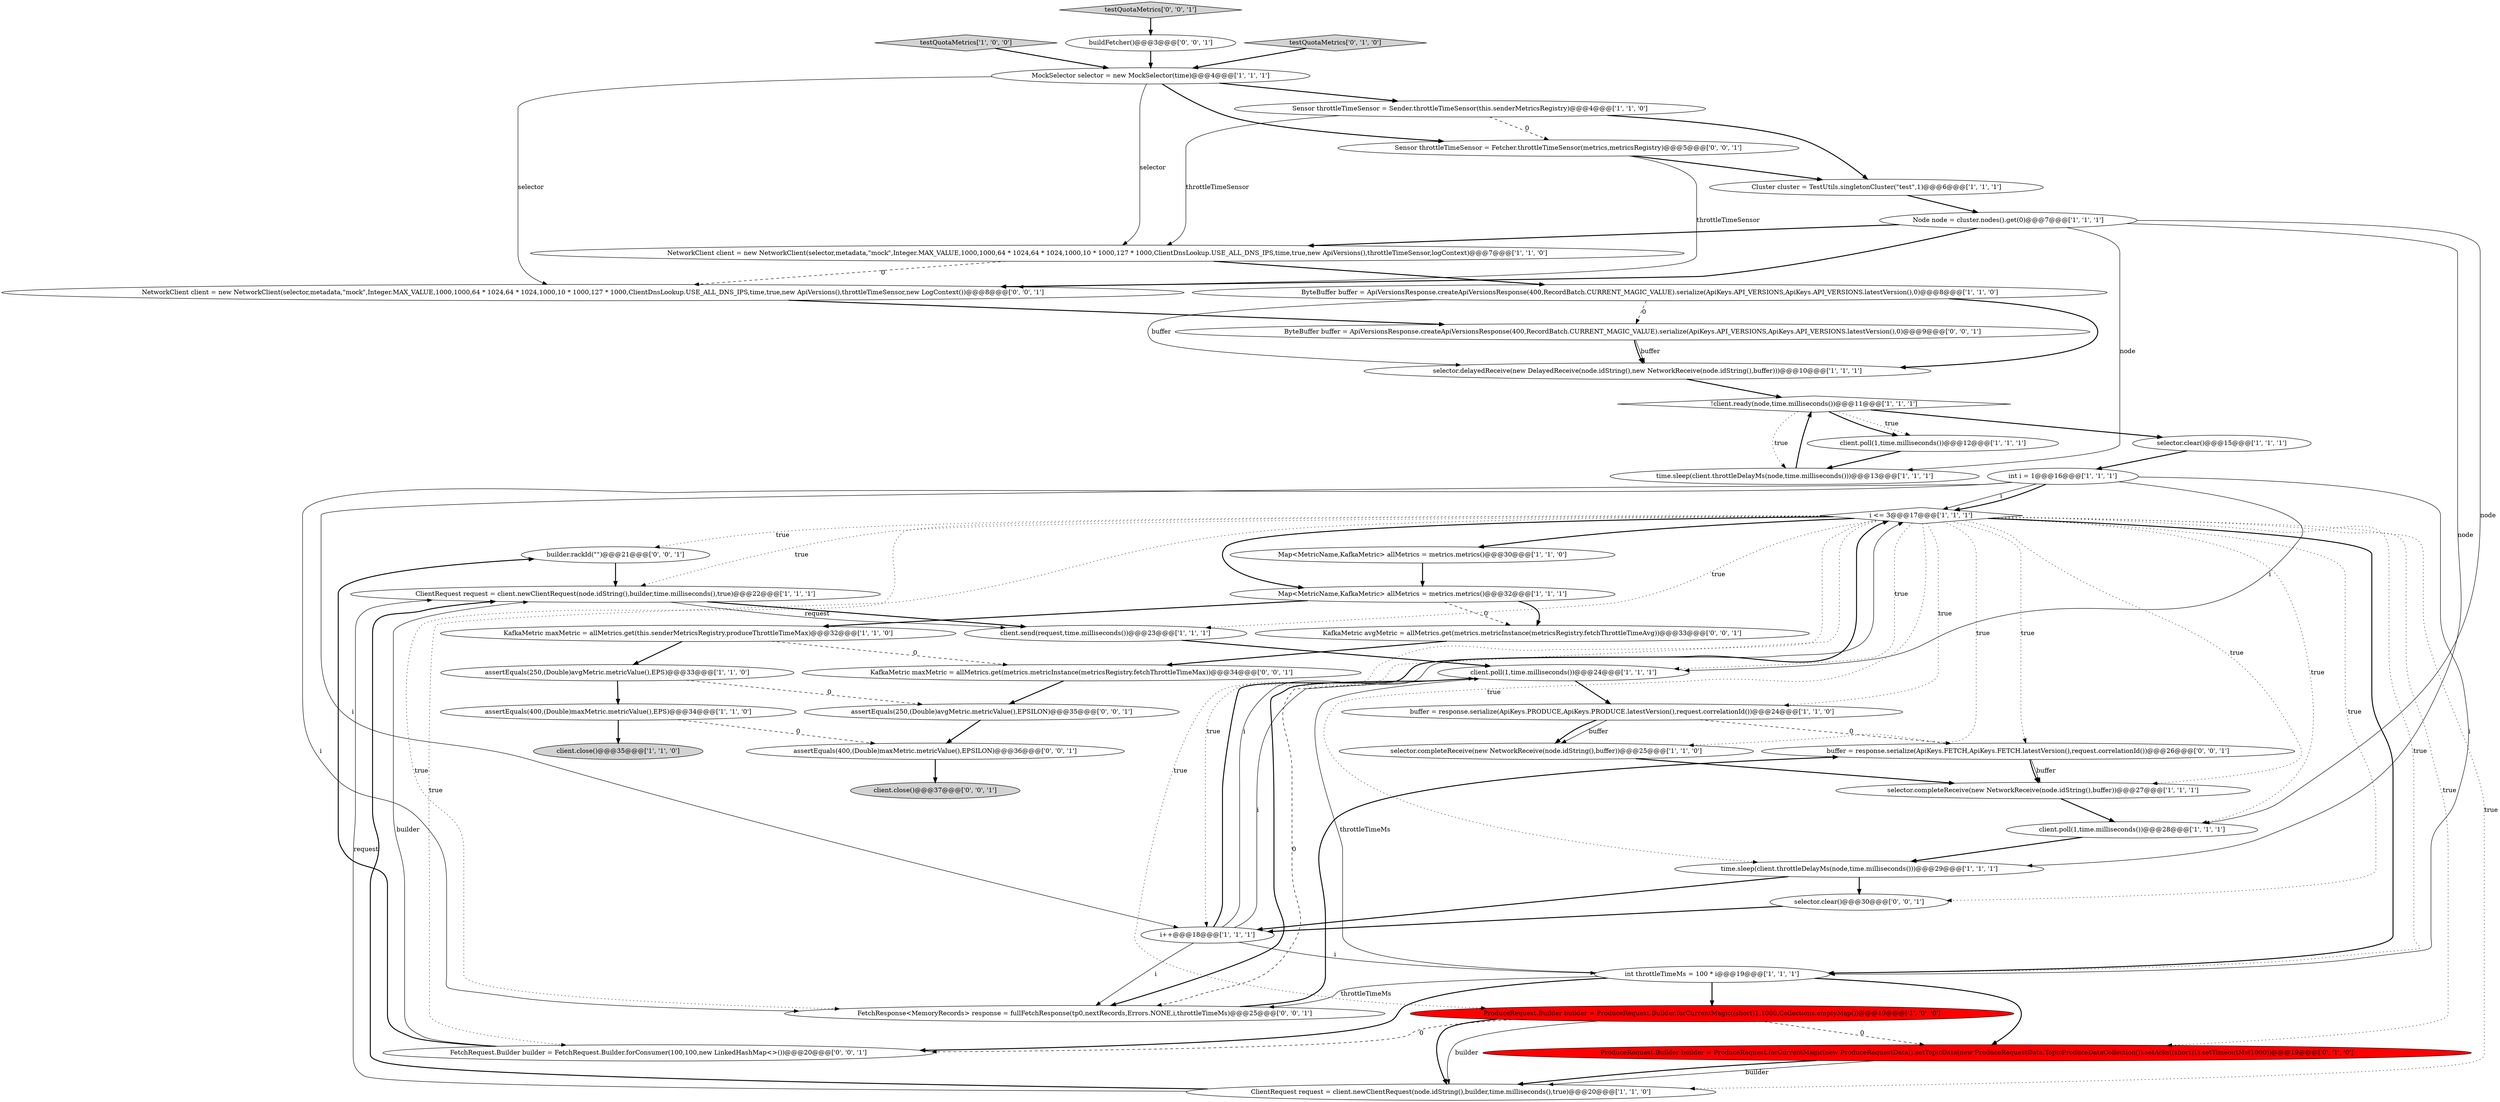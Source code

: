 digraph {
38 [style = filled, label = "assertEquals(250,(Double)avgMetric.metricValue(),EPSILON)@@@35@@@['0', '0', '1']", fillcolor = white, shape = ellipse image = "AAA0AAABBB3BBB"];
17 [style = filled, label = "!client.ready(node,time.milliseconds())@@@11@@@['1', '1', '1']", fillcolor = white, shape = diamond image = "AAA0AAABBB1BBB"];
40 [style = filled, label = "builder.rackId(\"\")@@@21@@@['0', '0', '1']", fillcolor = white, shape = ellipse image = "AAA0AAABBB3BBB"];
43 [style = filled, label = "Sensor throttleTimeSensor = Fetcher.throttleTimeSensor(metrics,metricsRegistry)@@@5@@@['0', '0', '1']", fillcolor = white, shape = ellipse image = "AAA0AAABBB3BBB"];
48 [style = filled, label = "selector.clear()@@@30@@@['0', '0', '1']", fillcolor = white, shape = ellipse image = "AAA0AAABBB3BBB"];
2 [style = filled, label = "selector.completeReceive(new NetworkReceive(node.idString(),buffer))@@@27@@@['1', '1', '1']", fillcolor = white, shape = ellipse image = "AAA0AAABBB1BBB"];
4 [style = filled, label = "int i = 1@@@16@@@['1', '1', '1']", fillcolor = white, shape = ellipse image = "AAA0AAABBB1BBB"];
26 [style = filled, label = "Map<MetricName,KafkaMetric> allMetrics = metrics.metrics()@@@32@@@['1', '1', '1']", fillcolor = white, shape = ellipse image = "AAA0AAABBB1BBB"];
33 [style = filled, label = "ProduceRequest.Builder builder = ProduceRequest.forCurrentMagic(new ProduceRequestData().setTopicData(new ProduceRequestData.TopicProduceDataCollection()).setAcks((short)1).setTimeoutMs(1000))@@@19@@@['0', '1', '0']", fillcolor = red, shape = ellipse image = "AAA1AAABBB2BBB"];
10 [style = filled, label = "Map<MetricName,KafkaMetric> allMetrics = metrics.metrics()@@@30@@@['1', '1', '0']", fillcolor = white, shape = ellipse image = "AAA0AAABBB1BBB"];
30 [style = filled, label = "KafkaMetric maxMetric = allMetrics.get(this.senderMetricsRegistry.produceThrottleTimeMax)@@@32@@@['1', '1', '0']", fillcolor = white, shape = ellipse image = "AAA0AAABBB1BBB"];
19 [style = filled, label = "NetworkClient client = new NetworkClient(selector,metadata,\"mock\",Integer.MAX_VALUE,1000,1000,64 * 1024,64 * 1024,1000,10 * 1000,127 * 1000,ClientDnsLookup.USE_ALL_DNS_IPS,time,true,new ApiVersions(),throttleTimeSensor,logContext)@@@7@@@['1', '1', '0']", fillcolor = white, shape = ellipse image = "AAA0AAABBB1BBB"];
20 [style = filled, label = "time.sleep(client.throttleDelayMs(node,time.milliseconds()))@@@13@@@['1', '1', '1']", fillcolor = white, shape = ellipse image = "AAA0AAABBB1BBB"];
12 [style = filled, label = "selector.delayedReceive(new DelayedReceive(node.idString(),new NetworkReceive(node.idString(),buffer)))@@@10@@@['1', '1', '1']", fillcolor = white, shape = ellipse image = "AAA0AAABBB1BBB"];
35 [style = filled, label = "ByteBuffer buffer = ApiVersionsResponse.createApiVersionsResponse(400,RecordBatch.CURRENT_MAGIC_VALUE).serialize(ApiKeys.API_VERSIONS,ApiKeys.API_VERSIONS.latestVersion(),0)@@@9@@@['0', '0', '1']", fillcolor = white, shape = ellipse image = "AAA0AAABBB3BBB"];
46 [style = filled, label = "testQuotaMetrics['0', '0', '1']", fillcolor = lightgray, shape = diamond image = "AAA0AAABBB3BBB"];
8 [style = filled, label = "buffer = response.serialize(ApiKeys.PRODUCE,ApiKeys.PRODUCE.latestVersion(),request.correlationId())@@@24@@@['1', '1', '0']", fillcolor = white, shape = ellipse image = "AAA0AAABBB1BBB"];
7 [style = filled, label = "client.poll(1,time.milliseconds())@@@12@@@['1', '1', '1']", fillcolor = white, shape = ellipse image = "AAA0AAABBB1BBB"];
27 [style = filled, label = "client.poll(1,time.milliseconds())@@@28@@@['1', '1', '1']", fillcolor = white, shape = ellipse image = "AAA0AAABBB1BBB"];
3 [style = filled, label = "testQuotaMetrics['1', '0', '0']", fillcolor = lightgray, shape = diamond image = "AAA0AAABBB1BBB"];
36 [style = filled, label = "KafkaMetric avgMetric = allMetrics.get(metrics.metricInstance(metricsRegistry.fetchThrottleTimeAvg))@@@33@@@['0', '0', '1']", fillcolor = white, shape = ellipse image = "AAA0AAABBB3BBB"];
21 [style = filled, label = "ProduceRequest.Builder builder = ProduceRequest.Builder.forCurrentMagic((short)1,1000,Collections.emptyMap())@@@19@@@['1', '0', '0']", fillcolor = red, shape = ellipse image = "AAA1AAABBB1BBB"];
41 [style = filled, label = "NetworkClient client = new NetworkClient(selector,metadata,\"mock\",Integer.MAX_VALUE,1000,1000,64 * 1024,64 * 1024,1000,10 * 1000,127 * 1000,ClientDnsLookup.USE_ALL_DNS_IPS,time,true,new ApiVersions(),throttleTimeSensor,new LogContext())@@@8@@@['0', '0', '1']", fillcolor = white, shape = ellipse image = "AAA0AAABBB3BBB"];
11 [style = filled, label = "i <= 3@@@17@@@['1', '1', '1']", fillcolor = white, shape = diamond image = "AAA0AAABBB1BBB"];
31 [style = filled, label = "Sensor throttleTimeSensor = Sender.throttleTimeSensor(this.senderMetricsRegistry)@@@4@@@['1', '1', '0']", fillcolor = white, shape = ellipse image = "AAA0AAABBB1BBB"];
9 [style = filled, label = "i++@@@18@@@['1', '1', '1']", fillcolor = white, shape = ellipse image = "AAA0AAABBB1BBB"];
13 [style = filled, label = "ClientRequest request = client.newClientRequest(node.idString(),builder,time.milliseconds(),true)@@@22@@@['1', '1', '1']", fillcolor = white, shape = ellipse image = "AAA0AAABBB1BBB"];
29 [style = filled, label = "selector.clear()@@@15@@@['1', '1', '1']", fillcolor = white, shape = ellipse image = "AAA0AAABBB1BBB"];
15 [style = filled, label = "ByteBuffer buffer = ApiVersionsResponse.createApiVersionsResponse(400,RecordBatch.CURRENT_MAGIC_VALUE).serialize(ApiKeys.API_VERSIONS,ApiKeys.API_VERSIONS.latestVersion(),0)@@@8@@@['1', '1', '0']", fillcolor = white, shape = ellipse image = "AAA0AAABBB1BBB"];
39 [style = filled, label = "buildFetcher()@@@3@@@['0', '0', '1']", fillcolor = white, shape = ellipse image = "AAA0AAABBB3BBB"];
37 [style = filled, label = "FetchRequest.Builder builder = FetchRequest.Builder.forConsumer(100,100,new LinkedHashMap<>())@@@20@@@['0', '0', '1']", fillcolor = white, shape = ellipse image = "AAA0AAABBB3BBB"];
18 [style = filled, label = "Node node = cluster.nodes().get(0)@@@7@@@['1', '1', '1']", fillcolor = white, shape = ellipse image = "AAA0AAABBB1BBB"];
28 [style = filled, label = "assertEquals(250,(Double)avgMetric.metricValue(),EPS)@@@33@@@['1', '1', '0']", fillcolor = white, shape = ellipse image = "AAA0AAABBB1BBB"];
45 [style = filled, label = "FetchResponse<MemoryRecords> response = fullFetchResponse(tp0,nextRecords,Errors.NONE,i,throttleTimeMs)@@@25@@@['0', '0', '1']", fillcolor = white, shape = ellipse image = "AAA0AAABBB3BBB"];
25 [style = filled, label = "client.close()@@@35@@@['1', '1', '0']", fillcolor = lightgray, shape = ellipse image = "AAA0AAABBB1BBB"];
42 [style = filled, label = "KafkaMetric maxMetric = allMetrics.get(metrics.metricInstance(metricsRegistry.fetchThrottleTimeMax))@@@34@@@['0', '0', '1']", fillcolor = white, shape = ellipse image = "AAA0AAABBB3BBB"];
44 [style = filled, label = "buffer = response.serialize(ApiKeys.FETCH,ApiKeys.FETCH.latestVersion(),request.correlationId())@@@26@@@['0', '0', '1']", fillcolor = white, shape = ellipse image = "AAA0AAABBB3BBB"];
14 [style = filled, label = "int throttleTimeMs = 100 * i@@@19@@@['1', '1', '1']", fillcolor = white, shape = ellipse image = "AAA0AAABBB1BBB"];
6 [style = filled, label = "ClientRequest request = client.newClientRequest(node.idString(),builder,time.milliseconds(),true)@@@20@@@['1', '1', '0']", fillcolor = white, shape = ellipse image = "AAA0AAABBB1BBB"];
0 [style = filled, label = "MockSelector selector = new MockSelector(time)@@@4@@@['1', '1', '1']", fillcolor = white, shape = ellipse image = "AAA0AAABBB1BBB"];
5 [style = filled, label = "Cluster cluster = TestUtils.singletonCluster(\"test\",1)@@@6@@@['1', '1', '1']", fillcolor = white, shape = ellipse image = "AAA0AAABBB1BBB"];
16 [style = filled, label = "assertEquals(400,(Double)maxMetric.metricValue(),EPS)@@@34@@@['1', '1', '0']", fillcolor = white, shape = ellipse image = "AAA0AAABBB1BBB"];
24 [style = filled, label = "client.poll(1,time.milliseconds())@@@24@@@['1', '1', '1']", fillcolor = white, shape = ellipse image = "AAA0AAABBB1BBB"];
34 [style = filled, label = "assertEquals(400,(Double)maxMetric.metricValue(),EPSILON)@@@36@@@['0', '0', '1']", fillcolor = white, shape = ellipse image = "AAA0AAABBB3BBB"];
47 [style = filled, label = "client.close()@@@37@@@['0', '0', '1']", fillcolor = lightgray, shape = ellipse image = "AAA0AAABBB3BBB"];
22 [style = filled, label = "time.sleep(client.throttleDelayMs(node,time.milliseconds()))@@@29@@@['1', '1', '1']", fillcolor = white, shape = ellipse image = "AAA0AAABBB1BBB"];
23 [style = filled, label = "selector.completeReceive(new NetworkReceive(node.idString(),buffer))@@@25@@@['1', '1', '0']", fillcolor = white, shape = ellipse image = "AAA0AAABBB1BBB"];
1 [style = filled, label = "client.send(request,time.milliseconds())@@@23@@@['1', '1', '1']", fillcolor = white, shape = ellipse image = "AAA0AAABBB1BBB"];
32 [style = filled, label = "testQuotaMetrics['0', '1', '0']", fillcolor = lightgray, shape = diamond image = "AAA0AAABBB2BBB"];
9->14 [style = solid, label="i"];
9->11 [style = bold, label=""];
11->14 [style = bold, label=""];
4->14 [style = solid, label="i"];
11->1 [style = dotted, label="true"];
18->20 [style = solid, label="node"];
32->0 [style = bold, label=""];
37->13 [style = solid, label="builder"];
31->43 [style = dashed, label="0"];
44->2 [style = solid, label="buffer"];
11->40 [style = dotted, label="true"];
21->37 [style = dashed, label="0"];
40->13 [style = bold, label=""];
11->44 [style = dotted, label="true"];
15->12 [style = solid, label="buffer"];
13->1 [style = bold, label=""];
11->2 [style = dotted, label="true"];
30->28 [style = bold, label=""];
11->8 [style = dotted, label="true"];
19->15 [style = bold, label=""];
14->45 [style = solid, label="throttleTimeMs"];
35->12 [style = bold, label=""];
33->6 [style = solid, label="builder"];
14->37 [style = bold, label=""];
8->23 [style = solid, label="buffer"];
17->20 [style = dotted, label="true"];
44->2 [style = bold, label=""];
11->33 [style = dotted, label="true"];
11->37 [style = dotted, label="true"];
8->23 [style = bold, label=""];
31->5 [style = bold, label=""];
22->9 [style = bold, label=""];
34->47 [style = bold, label=""];
11->14 [style = dotted, label="true"];
18->19 [style = bold, label=""];
31->19 [style = solid, label="throttleTimeSensor"];
10->26 [style = bold, label=""];
11->13 [style = dotted, label="true"];
46->39 [style = bold, label=""];
27->22 [style = bold, label=""];
3->0 [style = bold, label=""];
18->22 [style = solid, label="node"];
18->27 [style = solid, label="node"];
16->34 [style = dashed, label="0"];
14->24 [style = solid, label="throttleTimeMs"];
24->45 [style = dashed, label="0"];
6->13 [style = solid, label="request"];
9->24 [style = solid, label="i"];
13->1 [style = solid, label="request"];
2->27 [style = bold, label=""];
15->12 [style = bold, label=""];
18->41 [style = bold, label=""];
24->8 [style = bold, label=""];
42->38 [style = bold, label=""];
14->21 [style = bold, label=""];
11->24 [style = dotted, label="true"];
36->42 [style = bold, label=""];
0->31 [style = bold, label=""];
11->26 [style = bold, label=""];
4->9 [style = solid, label="i"];
22->48 [style = bold, label=""];
0->43 [style = bold, label=""];
12->17 [style = bold, label=""];
11->9 [style = dotted, label="true"];
5->18 [style = bold, label=""];
7->20 [style = bold, label=""];
45->44 [style = bold, label=""];
24->45 [style = bold, label=""];
19->41 [style = dashed, label="0"];
15->35 [style = dashed, label="0"];
35->12 [style = solid, label="buffer"];
11->27 [style = dotted, label="true"];
30->42 [style = dashed, label="0"];
43->5 [style = bold, label=""];
11->10 [style = bold, label=""];
11->6 [style = dotted, label="true"];
6->13 [style = bold, label=""];
38->34 [style = bold, label=""];
9->45 [style = solid, label="i"];
23->2 [style = bold, label=""];
8->44 [style = dashed, label="0"];
0->19 [style = solid, label="selector"];
28->38 [style = dashed, label="0"];
4->45 [style = solid, label="i"];
41->35 [style = bold, label=""];
4->11 [style = solid, label="i"];
29->4 [style = bold, label=""];
20->17 [style = bold, label=""];
21->6 [style = bold, label=""];
33->6 [style = bold, label=""];
26->36 [style = bold, label=""];
11->23 [style = dotted, label="true"];
48->9 [style = bold, label=""];
16->25 [style = bold, label=""];
11->48 [style = dotted, label="true"];
11->45 [style = dotted, label="true"];
28->16 [style = bold, label=""];
11->22 [style = dotted, label="true"];
14->33 [style = bold, label=""];
26->30 [style = bold, label=""];
4->24 [style = solid, label="i"];
17->7 [style = bold, label=""];
9->11 [style = solid, label="i"];
39->0 [style = bold, label=""];
21->33 [style = dashed, label="0"];
1->24 [style = bold, label=""];
17->7 [style = dotted, label="true"];
26->36 [style = dashed, label="0"];
11->21 [style = dotted, label="true"];
0->41 [style = solid, label="selector"];
4->11 [style = bold, label=""];
17->29 [style = bold, label=""];
21->6 [style = solid, label="builder"];
43->41 [style = solid, label="throttleTimeSensor"];
37->40 [style = bold, label=""];
}
